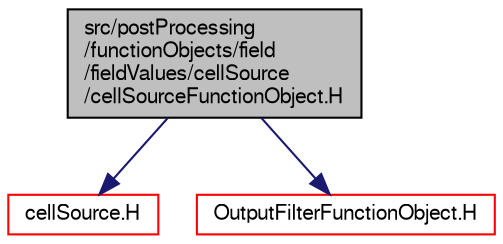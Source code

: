 digraph "src/postProcessing/functionObjects/field/fieldValues/cellSource/cellSourceFunctionObject.H"
{
  bgcolor="transparent";
  edge [fontname="FreeSans",fontsize="10",labelfontname="FreeSans",labelfontsize="10"];
  node [fontname="FreeSans",fontsize="10",shape=record];
  Node0 [label="src/postProcessing\l/functionObjects/field\l/fieldValues/cellSource\l/cellSourceFunctionObject.H",height=0.2,width=0.4,color="black", fillcolor="grey75", style="filled", fontcolor="black"];
  Node0 -> Node1 [color="midnightblue",fontsize="10",style="solid",fontname="FreeSans"];
  Node1 [label="cellSource.H",height=0.2,width=0.4,color="red",URL="$a13271.html"];
  Node0 -> Node277 [color="midnightblue",fontsize="10",style="solid",fontname="FreeSans"];
  Node277 [label="OutputFilterFunctionObject.H",height=0.2,width=0.4,color="red",URL="$a08975.html"];
}
